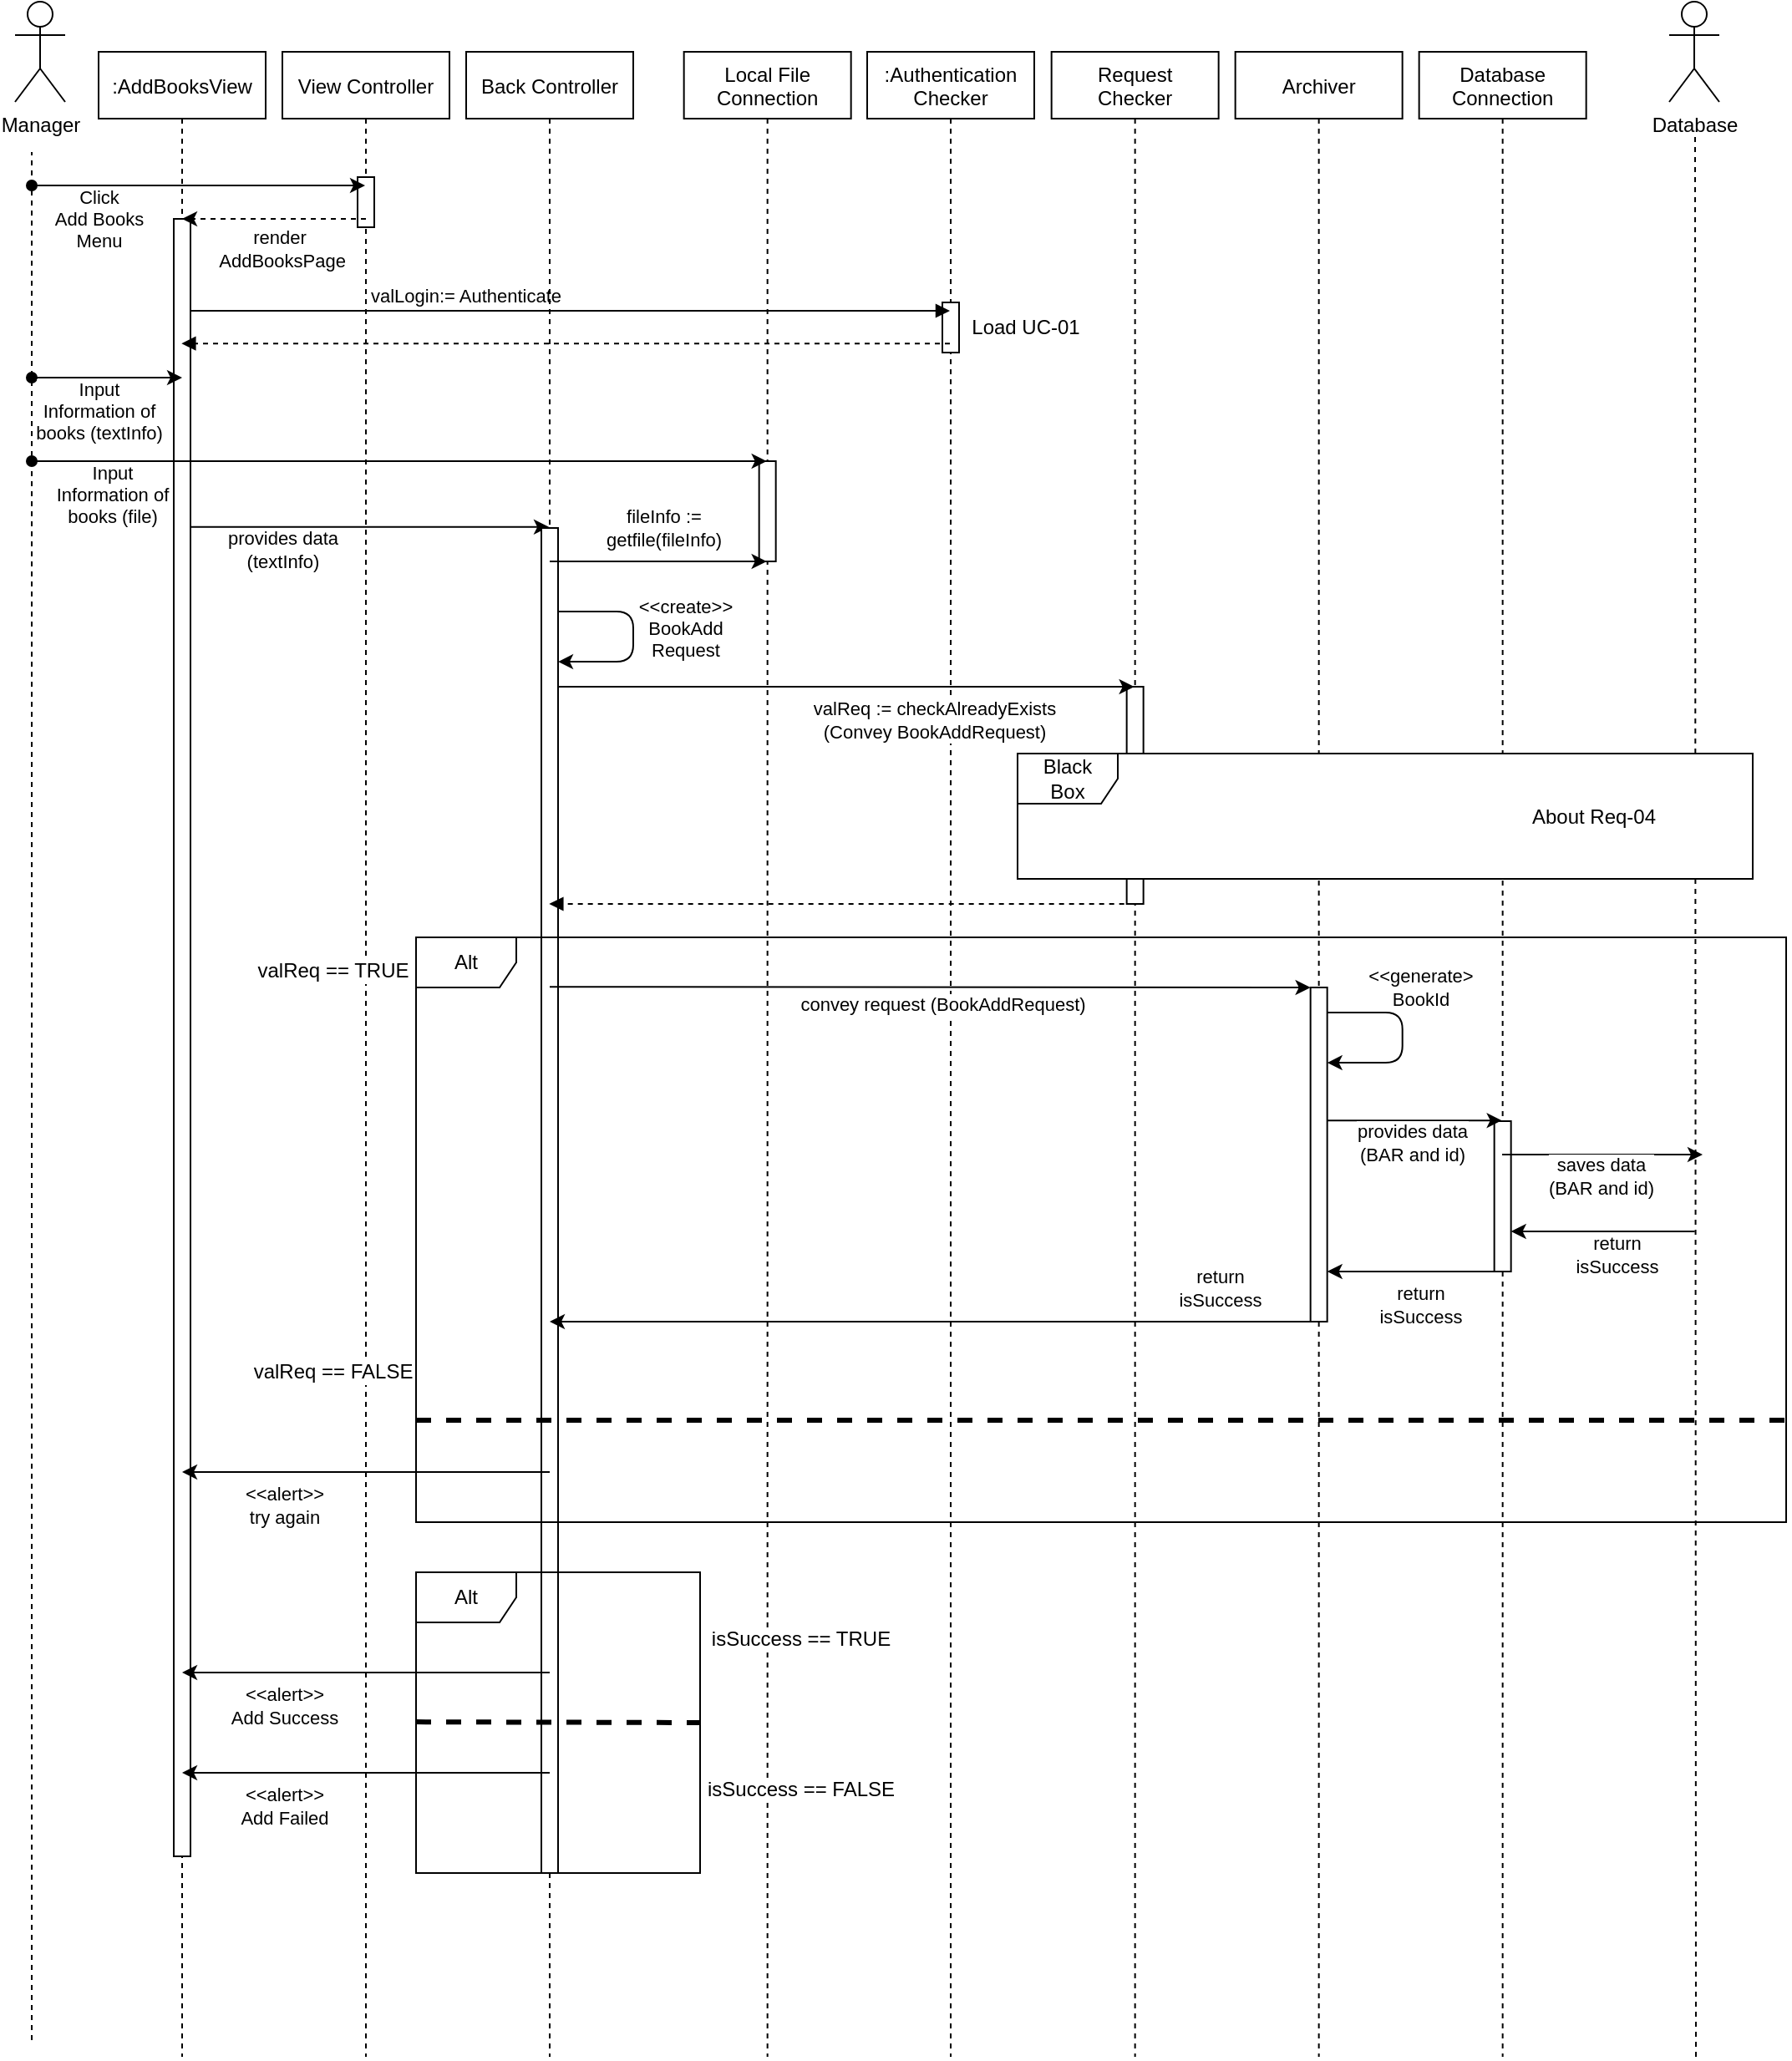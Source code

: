 <mxfile version="14.6.11" type="github">
  <diagram id="kgpKYQtTHZ0yAKxKKP6v" name="Page-1">
    <mxGraphModel dx="1422" dy="705" grid="1" gridSize="10" guides="1" tooltips="1" connect="1" arrows="1" fold="1" page="1" pageScale="1" pageWidth="1600" pageHeight="1500" math="0" shadow="0">
      <root>
        <mxCell id="0" />
        <mxCell id="1" parent="0" />
        <mxCell id="ra70TvouLn2fq20blvgT-70" value="" style="endArrow=classic;html=1;startArrow=none;startFill=0;" parent="1" edge="1">
          <mxGeometry width="50" height="50" relative="1" as="geometry">
            <mxPoint x="339.667" y="444.43" as="sourcePoint" />
            <mxPoint x="559.5" y="444.43" as="targetPoint" />
            <Array as="points">
              <mxPoint x="370.5" y="444.43" />
              <mxPoint x="390.5" y="444.43" />
            </Array>
          </mxGeometry>
        </mxCell>
        <mxCell id="ra70TvouLn2fq20blvgT-71" value="provides data&lt;br&gt;(textInfo)" style="edgeLabel;html=1;align=center;verticalAlign=middle;resizable=0;points=[];" parent="ra70TvouLn2fq20blvgT-70" vertex="1" connectable="0">
          <mxGeometry x="-0.167" y="-1" relative="1" as="geometry">
            <mxPoint x="-31" y="12" as="offset" />
          </mxGeometry>
        </mxCell>
        <mxCell id="ra70TvouLn2fq20blvgT-16" value=":Authentication&#xa;Checker" style="shape=umlLifeline;perimeter=lifelinePerimeter;container=1;collapsible=0;recursiveResize=0;rounded=0;shadow=0;strokeWidth=1;" parent="1" vertex="1">
          <mxGeometry x="750" y="160" width="100" height="1200" as="geometry" />
        </mxCell>
        <mxCell id="ra70TvouLn2fq20blvgT-17" value="" style="points=[];perimeter=orthogonalPerimeter;rounded=0;shadow=0;strokeWidth=1;" parent="ra70TvouLn2fq20blvgT-16" vertex="1">
          <mxGeometry x="45" y="150" width="10" height="30" as="geometry" />
        </mxCell>
        <mxCell id="3nuBFxr9cyL0pnOWT2aG-1" value=":AddBooksView" style="shape=umlLifeline;perimeter=lifelinePerimeter;container=1;collapsible=0;recursiveResize=0;rounded=0;shadow=0;strokeWidth=1;" parent="1" vertex="1">
          <mxGeometry x="290" y="160" width="100" height="1200" as="geometry" />
        </mxCell>
        <mxCell id="3nuBFxr9cyL0pnOWT2aG-2" value="" style="points=[];perimeter=orthogonalPerimeter;rounded=0;shadow=0;strokeWidth=1;" parent="3nuBFxr9cyL0pnOWT2aG-1" vertex="1">
          <mxGeometry x="45" y="100" width="10" height="980" as="geometry" />
        </mxCell>
        <mxCell id="3nuBFxr9cyL0pnOWT2aG-5" value="View Controller" style="shape=umlLifeline;perimeter=lifelinePerimeter;container=1;collapsible=0;recursiveResize=0;rounded=0;shadow=0;strokeWidth=1;" parent="1" vertex="1">
          <mxGeometry x="400" y="160" width="100" height="1200" as="geometry" />
        </mxCell>
        <mxCell id="ra70TvouLn2fq20blvgT-45" value="" style="points=[];perimeter=orthogonalPerimeter;rounded=0;shadow=0;strokeWidth=1;" parent="3nuBFxr9cyL0pnOWT2aG-5" vertex="1">
          <mxGeometry x="45" y="75" width="10" height="30" as="geometry" />
        </mxCell>
        <mxCell id="3nuBFxr9cyL0pnOWT2aG-8" value="valLogin:= Authenticate" style="verticalAlign=bottom;endArrow=block;shadow=0;strokeWidth=1;" parent="1" edge="1">
          <mxGeometry x="-0.274" relative="1" as="geometry">
            <mxPoint x="345" y="315" as="sourcePoint" />
            <mxPoint x="799.5" y="315" as="targetPoint" />
            <Array as="points">
              <mxPoint x="430" y="315" />
              <mxPoint x="730" y="315" />
            </Array>
            <mxPoint as="offset" />
          </mxGeometry>
        </mxCell>
        <mxCell id="ra70TvouLn2fq20blvgT-1" value="Manager" style="shape=umlActor;verticalLabelPosition=bottom;verticalAlign=top;html=1;outlineConnect=0;" parent="1" vertex="1">
          <mxGeometry x="240" y="130" width="30" height="60" as="geometry" />
        </mxCell>
        <mxCell id="ra70TvouLn2fq20blvgT-6" value="Back Controller" style="shape=umlLifeline;perimeter=lifelinePerimeter;container=1;collapsible=0;recursiveResize=0;rounded=0;shadow=0;strokeWidth=1;" parent="1" vertex="1">
          <mxGeometry x="510" y="160" width="100" height="1200" as="geometry" />
        </mxCell>
        <mxCell id="ra70TvouLn2fq20blvgT-72" value="" style="points=[];perimeter=orthogonalPerimeter;rounded=0;shadow=0;strokeWidth=1;" parent="ra70TvouLn2fq20blvgT-6" vertex="1">
          <mxGeometry x="45" y="285" width="10" height="805" as="geometry" />
        </mxCell>
        <mxCell id="ra70TvouLn2fq20blvgT-8" value="Local File&#xa;Connection" style="shape=umlLifeline;perimeter=lifelinePerimeter;container=1;collapsible=0;recursiveResize=0;rounded=0;shadow=0;strokeWidth=1;" parent="1" vertex="1">
          <mxGeometry x="640.33" y="160" width="100" height="1200" as="geometry" />
        </mxCell>
        <mxCell id="ra70TvouLn2fq20blvgT-60" value="" style="points=[];perimeter=orthogonalPerimeter;rounded=0;shadow=0;strokeWidth=1;" parent="ra70TvouLn2fq20blvgT-8" vertex="1">
          <mxGeometry x="45" y="245" width="10" height="60" as="geometry" />
        </mxCell>
        <mxCell id="ra70TvouLn2fq20blvgT-10" value="Request&#xa;Checker" style="shape=umlLifeline;perimeter=lifelinePerimeter;container=1;collapsible=0;recursiveResize=0;rounded=0;shadow=0;strokeWidth=1;" parent="1" vertex="1">
          <mxGeometry x="860.33" y="160" width="100" height="1200" as="geometry" />
        </mxCell>
        <mxCell id="ra70TvouLn2fq20blvgT-11" value="" style="points=[];perimeter=orthogonalPerimeter;rounded=0;shadow=0;strokeWidth=1;" parent="ra70TvouLn2fq20blvgT-10" vertex="1">
          <mxGeometry x="45" y="380" width="10" height="130" as="geometry" />
        </mxCell>
        <mxCell id="ra70TvouLn2fq20blvgT-12" value="Archiver" style="shape=umlLifeline;perimeter=lifelinePerimeter;container=1;collapsible=0;recursiveResize=0;rounded=0;shadow=0;strokeWidth=1;" parent="1" vertex="1">
          <mxGeometry x="970.33" y="160" width="100" height="1200" as="geometry" />
        </mxCell>
        <mxCell id="ra70TvouLn2fq20blvgT-13" value="" style="points=[];perimeter=orthogonalPerimeter;rounded=0;shadow=0;strokeWidth=1;" parent="ra70TvouLn2fq20blvgT-12" vertex="1">
          <mxGeometry x="45" y="560" width="10" height="200" as="geometry" />
        </mxCell>
        <mxCell id="ra70TvouLn2fq20blvgT-14" value="Database&#xa;Connection" style="shape=umlLifeline;perimeter=lifelinePerimeter;container=1;collapsible=0;recursiveResize=0;rounded=0;shadow=0;strokeWidth=1;" parent="1" vertex="1">
          <mxGeometry x="1080.33" y="160" width="100" height="1200" as="geometry" />
        </mxCell>
        <mxCell id="ra70TvouLn2fq20blvgT-99" value="" style="points=[];perimeter=orthogonalPerimeter;rounded=0;shadow=0;strokeWidth=1;" parent="ra70TvouLn2fq20blvgT-14" vertex="1">
          <mxGeometry x="45" y="640" width="10" height="90" as="geometry" />
        </mxCell>
        <mxCell id="ra70TvouLn2fq20blvgT-26" value="Load UC-01" style="text;html=1;strokeColor=none;fillColor=none;align=center;verticalAlign=middle;whiteSpace=wrap;rounded=0;" parent="1" vertex="1">
          <mxGeometry x="810.33" y="315" width="70" height="20" as="geometry" />
        </mxCell>
        <mxCell id="ra70TvouLn2fq20blvgT-32" value="" style="endArrow=classic;html=1;startArrow=oval;startFill=1;" parent="1" target="3nuBFxr9cyL0pnOWT2aG-5" edge="1">
          <mxGeometry width="50" height="50" relative="1" as="geometry">
            <mxPoint x="250" y="240" as="sourcePoint" />
            <mxPoint x="339.5" y="240" as="targetPoint" />
            <Array as="points">
              <mxPoint x="300" y="240" />
              <mxPoint x="320" y="240" />
            </Array>
          </mxGeometry>
        </mxCell>
        <mxCell id="ra70TvouLn2fq20blvgT-39" value="Click&lt;br&gt;Add Books&lt;br&gt;Menu" style="edgeLabel;html=1;align=center;verticalAlign=middle;resizable=0;points=[];" parent="ra70TvouLn2fq20blvgT-32" vertex="1" connectable="0">
          <mxGeometry x="-0.167" y="-1" relative="1" as="geometry">
            <mxPoint x="-43" y="19" as="offset" />
          </mxGeometry>
        </mxCell>
        <mxCell id="ra70TvouLn2fq20blvgT-40" value="" style="endArrow=classic;html=1;startArrow=oval;startFill=1;" parent="1" edge="1">
          <mxGeometry width="50" height="50" relative="1" as="geometry">
            <mxPoint x="250" y="355" as="sourcePoint" />
            <mxPoint x="340" y="355" as="targetPoint" />
            <Array as="points">
              <mxPoint x="280" y="355" />
              <mxPoint x="300" y="355" />
            </Array>
          </mxGeometry>
        </mxCell>
        <mxCell id="ra70TvouLn2fq20blvgT-41" value="Input&lt;br&gt;Information of&lt;br&gt;books (textInfo)" style="edgeLabel;html=1;align=center;verticalAlign=middle;resizable=0;points=[];" parent="ra70TvouLn2fq20blvgT-40" vertex="1" connectable="0">
          <mxGeometry x="-0.167" y="-1" relative="1" as="geometry">
            <mxPoint x="2" y="19" as="offset" />
          </mxGeometry>
        </mxCell>
        <mxCell id="ra70TvouLn2fq20blvgT-43" value="" style="endArrow=none;dashed=1;html=1;" parent="1" edge="1">
          <mxGeometry width="50" height="50" relative="1" as="geometry">
            <mxPoint x="250" y="1350" as="sourcePoint" />
            <mxPoint x="250" y="220" as="targetPoint" />
          </mxGeometry>
        </mxCell>
        <mxCell id="ra70TvouLn2fq20blvgT-56" value="" style="endArrow=classic;html=1;startArrow=oval;startFill=1;" parent="1" edge="1">
          <mxGeometry width="50" height="50" relative="1" as="geometry">
            <mxPoint x="250" y="405" as="sourcePoint" />
            <mxPoint x="689.83" y="405" as="targetPoint" />
            <Array as="points">
              <mxPoint x="280" y="405" />
              <mxPoint x="300" y="405" />
            </Array>
          </mxGeometry>
        </mxCell>
        <mxCell id="ra70TvouLn2fq20blvgT-57" value="Input&lt;br&gt;Information of&lt;br&gt;books (file)" style="edgeLabel;html=1;align=center;verticalAlign=middle;resizable=0;points=[];" parent="ra70TvouLn2fq20blvgT-56" vertex="1" connectable="0">
          <mxGeometry x="-0.167" y="-1" relative="1" as="geometry">
            <mxPoint x="-135" y="19" as="offset" />
          </mxGeometry>
        </mxCell>
        <mxCell id="ra70TvouLn2fq20blvgT-66" value="" style="endArrow=classic;html=1;" parent="1" edge="1">
          <mxGeometry width="50" height="50" relative="1" as="geometry">
            <mxPoint x="559.999" y="465" as="sourcePoint" />
            <mxPoint x="689.83" y="465" as="targetPoint" />
          </mxGeometry>
        </mxCell>
        <mxCell id="ra70TvouLn2fq20blvgT-67" value="fileInfo := &lt;br&gt;getfile(fileInfo)" style="edgeLabel;html=1;align=center;verticalAlign=middle;resizable=0;points=[];" parent="ra70TvouLn2fq20blvgT-66" vertex="1" connectable="0">
          <mxGeometry x="0.85" y="-1" relative="1" as="geometry">
            <mxPoint x="-52" y="-21" as="offset" />
          </mxGeometry>
        </mxCell>
        <mxCell id="ra70TvouLn2fq20blvgT-73" value="" style="endArrow=classic;html=1;edgeStyle=orthogonalEdgeStyle;" parent="1" edge="1">
          <mxGeometry width="50" height="50" relative="1" as="geometry">
            <mxPoint x="565" y="495" as="sourcePoint" />
            <mxPoint x="565" y="525.029" as="targetPoint" />
            <Array as="points">
              <mxPoint x="610" y="495" />
              <mxPoint x="610" y="525" />
            </Array>
          </mxGeometry>
        </mxCell>
        <mxCell id="ra70TvouLn2fq20blvgT-74" value="&amp;lt;&amp;lt;create&amp;gt;&amp;gt;&lt;br&gt;BookAdd&lt;br&gt;Request" style="edgeLabel;html=1;align=center;verticalAlign=middle;resizable=0;points=[];" parent="ra70TvouLn2fq20blvgT-73" vertex="1" connectable="0">
          <mxGeometry x="0.886" y="-1" relative="1" as="geometry">
            <mxPoint x="69" y="-19" as="offset" />
          </mxGeometry>
        </mxCell>
        <mxCell id="ra70TvouLn2fq20blvgT-76" value="Database" style="shape=umlActor;verticalLabelPosition=bottom;verticalAlign=top;html=1;outlineConnect=0;" parent="1" vertex="1">
          <mxGeometry x="1230" y="130" width="30" height="60" as="geometry" />
        </mxCell>
        <mxCell id="ra70TvouLn2fq20blvgT-79" value="" style="endArrow=classic;html=1;" parent="1" target="ra70TvouLn2fq20blvgT-10" edge="1">
          <mxGeometry width="50" height="50" relative="1" as="geometry">
            <mxPoint x="564.997" y="540" as="sourcePoint" />
            <mxPoint x="915.16" y="540" as="targetPoint" />
          </mxGeometry>
        </mxCell>
        <mxCell id="ra70TvouLn2fq20blvgT-80" value="valReq := checkAlreadyExists&lt;br&gt;(Convey BookAddRequest)" style="edgeLabel;html=1;align=center;verticalAlign=middle;resizable=0;points=[];" parent="ra70TvouLn2fq20blvgT-79" vertex="1" connectable="0">
          <mxGeometry x="0.082" y="1" relative="1" as="geometry">
            <mxPoint x="38" y="21" as="offset" />
          </mxGeometry>
        </mxCell>
        <mxCell id="ra70TvouLn2fq20blvgT-81" value="" style="endArrow=none;dashed=1;html=1;" parent="1" edge="1">
          <mxGeometry width="50" height="50" relative="1" as="geometry">
            <mxPoint x="1246" y="1360" as="sourcePoint" />
            <mxPoint x="1245.5" y="210" as="targetPoint" />
          </mxGeometry>
        </mxCell>
        <mxCell id="ra70TvouLn2fq20blvgT-83" value="Black&lt;br&gt;Box" style="shape=umlFrame;whiteSpace=wrap;html=1;fillColor=#FFFFFF;swimlaneFillColor=#ffffff;" parent="1" vertex="1">
          <mxGeometry x="840" y="580" width="440" height="75" as="geometry" />
        </mxCell>
        <mxCell id="ra70TvouLn2fq20blvgT-89" value="About Req-04" style="text;html=1;strokeColor=none;fillColor=none;align=center;verticalAlign=middle;whiteSpace=wrap;rounded=0;" parent="1" vertex="1">
          <mxGeometry x="1140" y="607.5" width="90" height="20" as="geometry" />
        </mxCell>
        <mxCell id="ra70TvouLn2fq20blvgT-90" value="" style="verticalAlign=bottom;endArrow=block;shadow=0;strokeWidth=1;dashed=1;" parent="1" edge="1">
          <mxGeometry x="0.266" relative="1" as="geometry">
            <mxPoint x="909.83" y="670" as="sourcePoint" />
            <mxPoint x="559.667" y="670" as="targetPoint" />
            <Array as="points">
              <mxPoint x="851.35" y="670" />
              <mxPoint x="731.35" y="670" />
            </Array>
            <mxPoint as="offset" />
          </mxGeometry>
        </mxCell>
        <mxCell id="ra70TvouLn2fq20blvgT-24" value="" style="verticalAlign=bottom;endArrow=block;shadow=0;strokeWidth=1;dashed=1;" parent="1" edge="1">
          <mxGeometry x="0.266" relative="1" as="geometry">
            <mxPoint x="799.5" y="334.57" as="sourcePoint" />
            <mxPoint x="339.667" y="334.57" as="targetPoint" />
            <Array as="points">
              <mxPoint x="741.02" y="334.57" />
              <mxPoint x="621.02" y="334.57" />
            </Array>
            <mxPoint as="offset" />
          </mxGeometry>
        </mxCell>
        <mxCell id="ra70TvouLn2fq20blvgT-47" value="" style="endArrow=classic;html=1;dashed=1;" parent="1" target="3nuBFxr9cyL0pnOWT2aG-1" edge="1">
          <mxGeometry width="50" height="50" relative="1" as="geometry">
            <mxPoint x="450" y="260" as="sourcePoint" />
            <mxPoint x="500" y="210" as="targetPoint" />
          </mxGeometry>
        </mxCell>
        <mxCell id="ra70TvouLn2fq20blvgT-48" value="render&lt;br&gt;&amp;nbsp;AddBooksPage" style="edgeLabel;html=1;align=center;verticalAlign=middle;resizable=0;points=[];" parent="ra70TvouLn2fq20blvgT-47" vertex="1" connectable="0">
          <mxGeometry x="-0.149" y="1" relative="1" as="geometry">
            <mxPoint x="-5" y="17" as="offset" />
          </mxGeometry>
        </mxCell>
        <mxCell id="ra70TvouLn2fq20blvgT-91" value="" style="endArrow=classic;html=1;" parent="1" target="ra70TvouLn2fq20blvgT-13" edge="1">
          <mxGeometry width="50" height="50" relative="1" as="geometry">
            <mxPoint x="559.997" y="719.58" as="sourcePoint" />
            <mxPoint x="904.83" y="719.58" as="targetPoint" />
          </mxGeometry>
        </mxCell>
        <mxCell id="ra70TvouLn2fq20blvgT-92" value="convey request (BookAddRequest)" style="edgeLabel;html=1;align=center;verticalAlign=middle;resizable=0;points=[];" parent="ra70TvouLn2fq20blvgT-91" vertex="1" connectable="0">
          <mxGeometry x="0.082" y="1" relative="1" as="geometry">
            <mxPoint x="-12" y="11" as="offset" />
          </mxGeometry>
        </mxCell>
        <mxCell id="ra70TvouLn2fq20blvgT-93" value="" style="endArrow=classic;html=1;edgeStyle=orthogonalEdgeStyle;" parent="1" edge="1">
          <mxGeometry width="50" height="50" relative="1" as="geometry">
            <mxPoint x="1025.33" y="735" as="sourcePoint" />
            <mxPoint x="1025.33" y="765.029" as="targetPoint" />
            <Array as="points">
              <mxPoint x="1070.33" y="735" />
              <mxPoint x="1070.33" y="765" />
            </Array>
          </mxGeometry>
        </mxCell>
        <mxCell id="ra70TvouLn2fq20blvgT-94" value="&amp;lt;&amp;lt;generate&amp;gt;&lt;br&gt;BookId" style="edgeLabel;html=1;align=center;verticalAlign=middle;resizable=0;points=[];" parent="ra70TvouLn2fq20blvgT-93" vertex="1" connectable="0">
          <mxGeometry x="0.886" y="-1" relative="1" as="geometry">
            <mxPoint x="48" y="-44" as="offset" />
          </mxGeometry>
        </mxCell>
        <mxCell id="ra70TvouLn2fq20blvgT-95" value="" style="endArrow=classic;html=1;" parent="1" target="ra70TvouLn2fq20blvgT-14" edge="1">
          <mxGeometry width="50" height="50" relative="1" as="geometry">
            <mxPoint x="1025.33" y="799.58" as="sourcePoint" />
            <mxPoint x="1135.33" y="799.58" as="targetPoint" />
          </mxGeometry>
        </mxCell>
        <mxCell id="ra70TvouLn2fq20blvgT-96" value="provides data&lt;br&gt;(BAR and id)" style="edgeLabel;html=1;align=center;verticalAlign=middle;resizable=0;points=[];" parent="ra70TvouLn2fq20blvgT-95" vertex="1" connectable="0">
          <mxGeometry x="0.082" y="1" relative="1" as="geometry">
            <mxPoint x="-6" y="14" as="offset" />
          </mxGeometry>
        </mxCell>
        <mxCell id="ra70TvouLn2fq20blvgT-97" value="" style="endArrow=classic;html=1;" parent="1" edge="1">
          <mxGeometry width="50" height="50" relative="1" as="geometry">
            <mxPoint x="1130" y="820.0" as="sourcePoint" />
            <mxPoint x="1250" y="820" as="targetPoint" />
          </mxGeometry>
        </mxCell>
        <mxCell id="ra70TvouLn2fq20blvgT-98" value="saves data&lt;br&gt;(BAR and id)" style="edgeLabel;html=1;align=center;verticalAlign=middle;resizable=0;points=[];" parent="ra70TvouLn2fq20blvgT-97" vertex="1" connectable="0">
          <mxGeometry x="0.082" y="1" relative="1" as="geometry">
            <mxPoint x="-6" y="14" as="offset" />
          </mxGeometry>
        </mxCell>
        <mxCell id="ra70TvouLn2fq20blvgT-101" value="" style="endArrow=classic;html=1;" parent="1" edge="1">
          <mxGeometry width="50" height="50" relative="1" as="geometry">
            <mxPoint x="1245.33" y="866" as="sourcePoint" />
            <mxPoint x="1135.327" y="866" as="targetPoint" />
            <Array as="points">
              <mxPoint x="1195.33" y="866" />
            </Array>
          </mxGeometry>
        </mxCell>
        <mxCell id="ra70TvouLn2fq20blvgT-102" value="return&amp;nbsp;&lt;br&gt;isSuccess&amp;nbsp;" style="edgeLabel;html=1;align=center;verticalAlign=middle;resizable=0;points=[];" parent="ra70TvouLn2fq20blvgT-101" vertex="1" connectable="0">
          <mxGeometry x="-0.364" y="-3" relative="1" as="geometry">
            <mxPoint x="-11" y="17" as="offset" />
          </mxGeometry>
        </mxCell>
        <mxCell id="ra70TvouLn2fq20blvgT-103" value="" style="endArrow=classic;html=1;" parent="1" target="ra70TvouLn2fq20blvgT-13" edge="1">
          <mxGeometry width="50" height="50" relative="1" as="geometry">
            <mxPoint x="1125.33" y="890" as="sourcePoint" />
            <mxPoint x="1015.327" y="890" as="targetPoint" />
            <Array as="points">
              <mxPoint x="1075.33" y="890" />
            </Array>
          </mxGeometry>
        </mxCell>
        <mxCell id="ra70TvouLn2fq20blvgT-104" value="return&lt;br&gt;isSuccess" style="edgeLabel;html=1;align=center;verticalAlign=middle;resizable=0;points=[];" parent="ra70TvouLn2fq20blvgT-103" vertex="1" connectable="0">
          <mxGeometry x="-0.364" y="-3" relative="1" as="geometry">
            <mxPoint x="-13" y="23" as="offset" />
          </mxGeometry>
        </mxCell>
        <mxCell id="reisCUD8YAPNEKjsgwhX-1" value="" style="endArrow=classic;html=1;" edge="1" parent="1" target="ra70TvouLn2fq20blvgT-6">
          <mxGeometry width="50" height="50" relative="1" as="geometry">
            <mxPoint x="1015.33" y="920" as="sourcePoint" />
            <mxPoint x="915.33" y="920" as="targetPoint" />
            <Array as="points">
              <mxPoint x="965.33" y="920" />
            </Array>
          </mxGeometry>
        </mxCell>
        <mxCell id="reisCUD8YAPNEKjsgwhX-2" value="return&lt;br&gt;isSuccess" style="edgeLabel;html=1;align=center;verticalAlign=middle;resizable=0;points=[];" vertex="1" connectable="0" parent="reisCUD8YAPNEKjsgwhX-1">
          <mxGeometry x="-0.364" y="-3" relative="1" as="geometry">
            <mxPoint x="90" y="-17" as="offset" />
          </mxGeometry>
        </mxCell>
        <mxCell id="reisCUD8YAPNEKjsgwhX-3" value="Alt" style="shape=umlFrame;whiteSpace=wrap;html=1;fillColor=#FFFFFF;gradientColor=none;" vertex="1" parent="1">
          <mxGeometry x="480" y="690" width="820" height="350" as="geometry" />
        </mxCell>
        <mxCell id="reisCUD8YAPNEKjsgwhX-4" value="valReq == TRUE" style="text;html=1;strokeColor=none;fillColor=none;align=center;verticalAlign=middle;rounded=0;labelBackgroundColor=#ffffff;" vertex="1" parent="1">
          <mxGeometry x="360" y="680" width="140" height="60" as="geometry" />
        </mxCell>
        <mxCell id="reisCUD8YAPNEKjsgwhX-8" value="valReq == FALSE" style="text;html=1;strokeColor=none;fillColor=none;align=center;verticalAlign=middle;rounded=0;labelBackgroundColor=#ffffff;" vertex="1" parent="1">
          <mxGeometry x="360" y="920" width="140" height="60" as="geometry" />
        </mxCell>
        <mxCell id="reisCUD8YAPNEKjsgwhX-10" value="" style="endArrow=classic;html=1;strokeWidth=1;" edge="1" parent="1">
          <mxGeometry width="50" height="50" relative="1" as="geometry">
            <mxPoint x="560" y="1010" as="sourcePoint" />
            <mxPoint x="340" y="1010" as="targetPoint" />
          </mxGeometry>
        </mxCell>
        <mxCell id="reisCUD8YAPNEKjsgwhX-11" value="&amp;lt;&amp;lt;alert&amp;gt;&amp;gt;&lt;br&gt;try again" style="edgeLabel;html=1;align=center;verticalAlign=middle;resizable=0;points=[];" vertex="1" connectable="0" parent="reisCUD8YAPNEKjsgwhX-10">
          <mxGeometry x="0.161" y="4" relative="1" as="geometry">
            <mxPoint x="-32" y="16" as="offset" />
          </mxGeometry>
        </mxCell>
        <mxCell id="reisCUD8YAPNEKjsgwhX-14" value="" style="endArrow=none;dashed=1;html=1;strokeWidth=3;entryX=1;entryY=0.857;entryDx=0;entryDy=0;entryPerimeter=0;" edge="1" parent="1">
          <mxGeometry width="50" height="50" relative="1" as="geometry">
            <mxPoint x="480" y="979" as="sourcePoint" />
            <mxPoint x="1300" y="978.95" as="targetPoint" />
          </mxGeometry>
        </mxCell>
        <mxCell id="reisCUD8YAPNEKjsgwhX-15" value="" style="endArrow=classic;html=1;strokeWidth=1;" edge="1" parent="1">
          <mxGeometry width="50" height="50" relative="1" as="geometry">
            <mxPoint x="560" y="1130" as="sourcePoint" />
            <mxPoint x="340" y="1130" as="targetPoint" />
          </mxGeometry>
        </mxCell>
        <mxCell id="reisCUD8YAPNEKjsgwhX-16" value="&amp;lt;&amp;lt;alert&amp;gt;&amp;gt;&lt;br&gt;Add Success" style="edgeLabel;html=1;align=center;verticalAlign=middle;resizable=0;points=[];" vertex="1" connectable="0" parent="reisCUD8YAPNEKjsgwhX-15">
          <mxGeometry x="0.161" y="4" relative="1" as="geometry">
            <mxPoint x="-32" y="16" as="offset" />
          </mxGeometry>
        </mxCell>
        <mxCell id="reisCUD8YAPNEKjsgwhX-18" value="Alt" style="shape=umlFrame;whiteSpace=wrap;html=1;labelBackgroundColor=#ffffff;fillColor=#FFFFFF;gradientColor=none;" vertex="1" parent="1">
          <mxGeometry x="480" y="1070" width="170" height="180" as="geometry" />
        </mxCell>
        <mxCell id="reisCUD8YAPNEKjsgwhX-19" value="" style="endArrow=classic;html=1;strokeWidth=1;" edge="1" parent="1">
          <mxGeometry width="50" height="50" relative="1" as="geometry">
            <mxPoint x="560" y="1190" as="sourcePoint" />
            <mxPoint x="340" y="1190" as="targetPoint" />
          </mxGeometry>
        </mxCell>
        <mxCell id="reisCUD8YAPNEKjsgwhX-20" value="&amp;lt;&amp;lt;alert&amp;gt;&amp;gt;&lt;br&gt;Add Failed" style="edgeLabel;html=1;align=center;verticalAlign=middle;resizable=0;points=[];" vertex="1" connectable="0" parent="reisCUD8YAPNEKjsgwhX-19">
          <mxGeometry x="0.161" y="4" relative="1" as="geometry">
            <mxPoint x="-32" y="16" as="offset" />
          </mxGeometry>
        </mxCell>
        <mxCell id="reisCUD8YAPNEKjsgwhX-21" value="" style="endArrow=none;dashed=1;html=1;strokeWidth=3;" edge="1" parent="1">
          <mxGeometry width="50" height="50" relative="1" as="geometry">
            <mxPoint x="480" y="1159.55" as="sourcePoint" />
            <mxPoint x="650" y="1160" as="targetPoint" />
          </mxGeometry>
        </mxCell>
        <mxCell id="reisCUD8YAPNEKjsgwhX-22" value="isSuccess == TRUE" style="text;html=1;strokeColor=none;fillColor=none;align=center;verticalAlign=middle;rounded=0;labelBackgroundColor=#ffffff;" vertex="1" parent="1">
          <mxGeometry x="640.33" y="1080" width="140" height="60" as="geometry" />
        </mxCell>
        <mxCell id="reisCUD8YAPNEKjsgwhX-23" value="isSuccess == FALSE" style="text;html=1;strokeColor=none;fillColor=none;align=center;verticalAlign=middle;rounded=0;labelBackgroundColor=#ffffff;" vertex="1" parent="1">
          <mxGeometry x="640.33" y="1170" width="140" height="60" as="geometry" />
        </mxCell>
      </root>
    </mxGraphModel>
  </diagram>
</mxfile>
